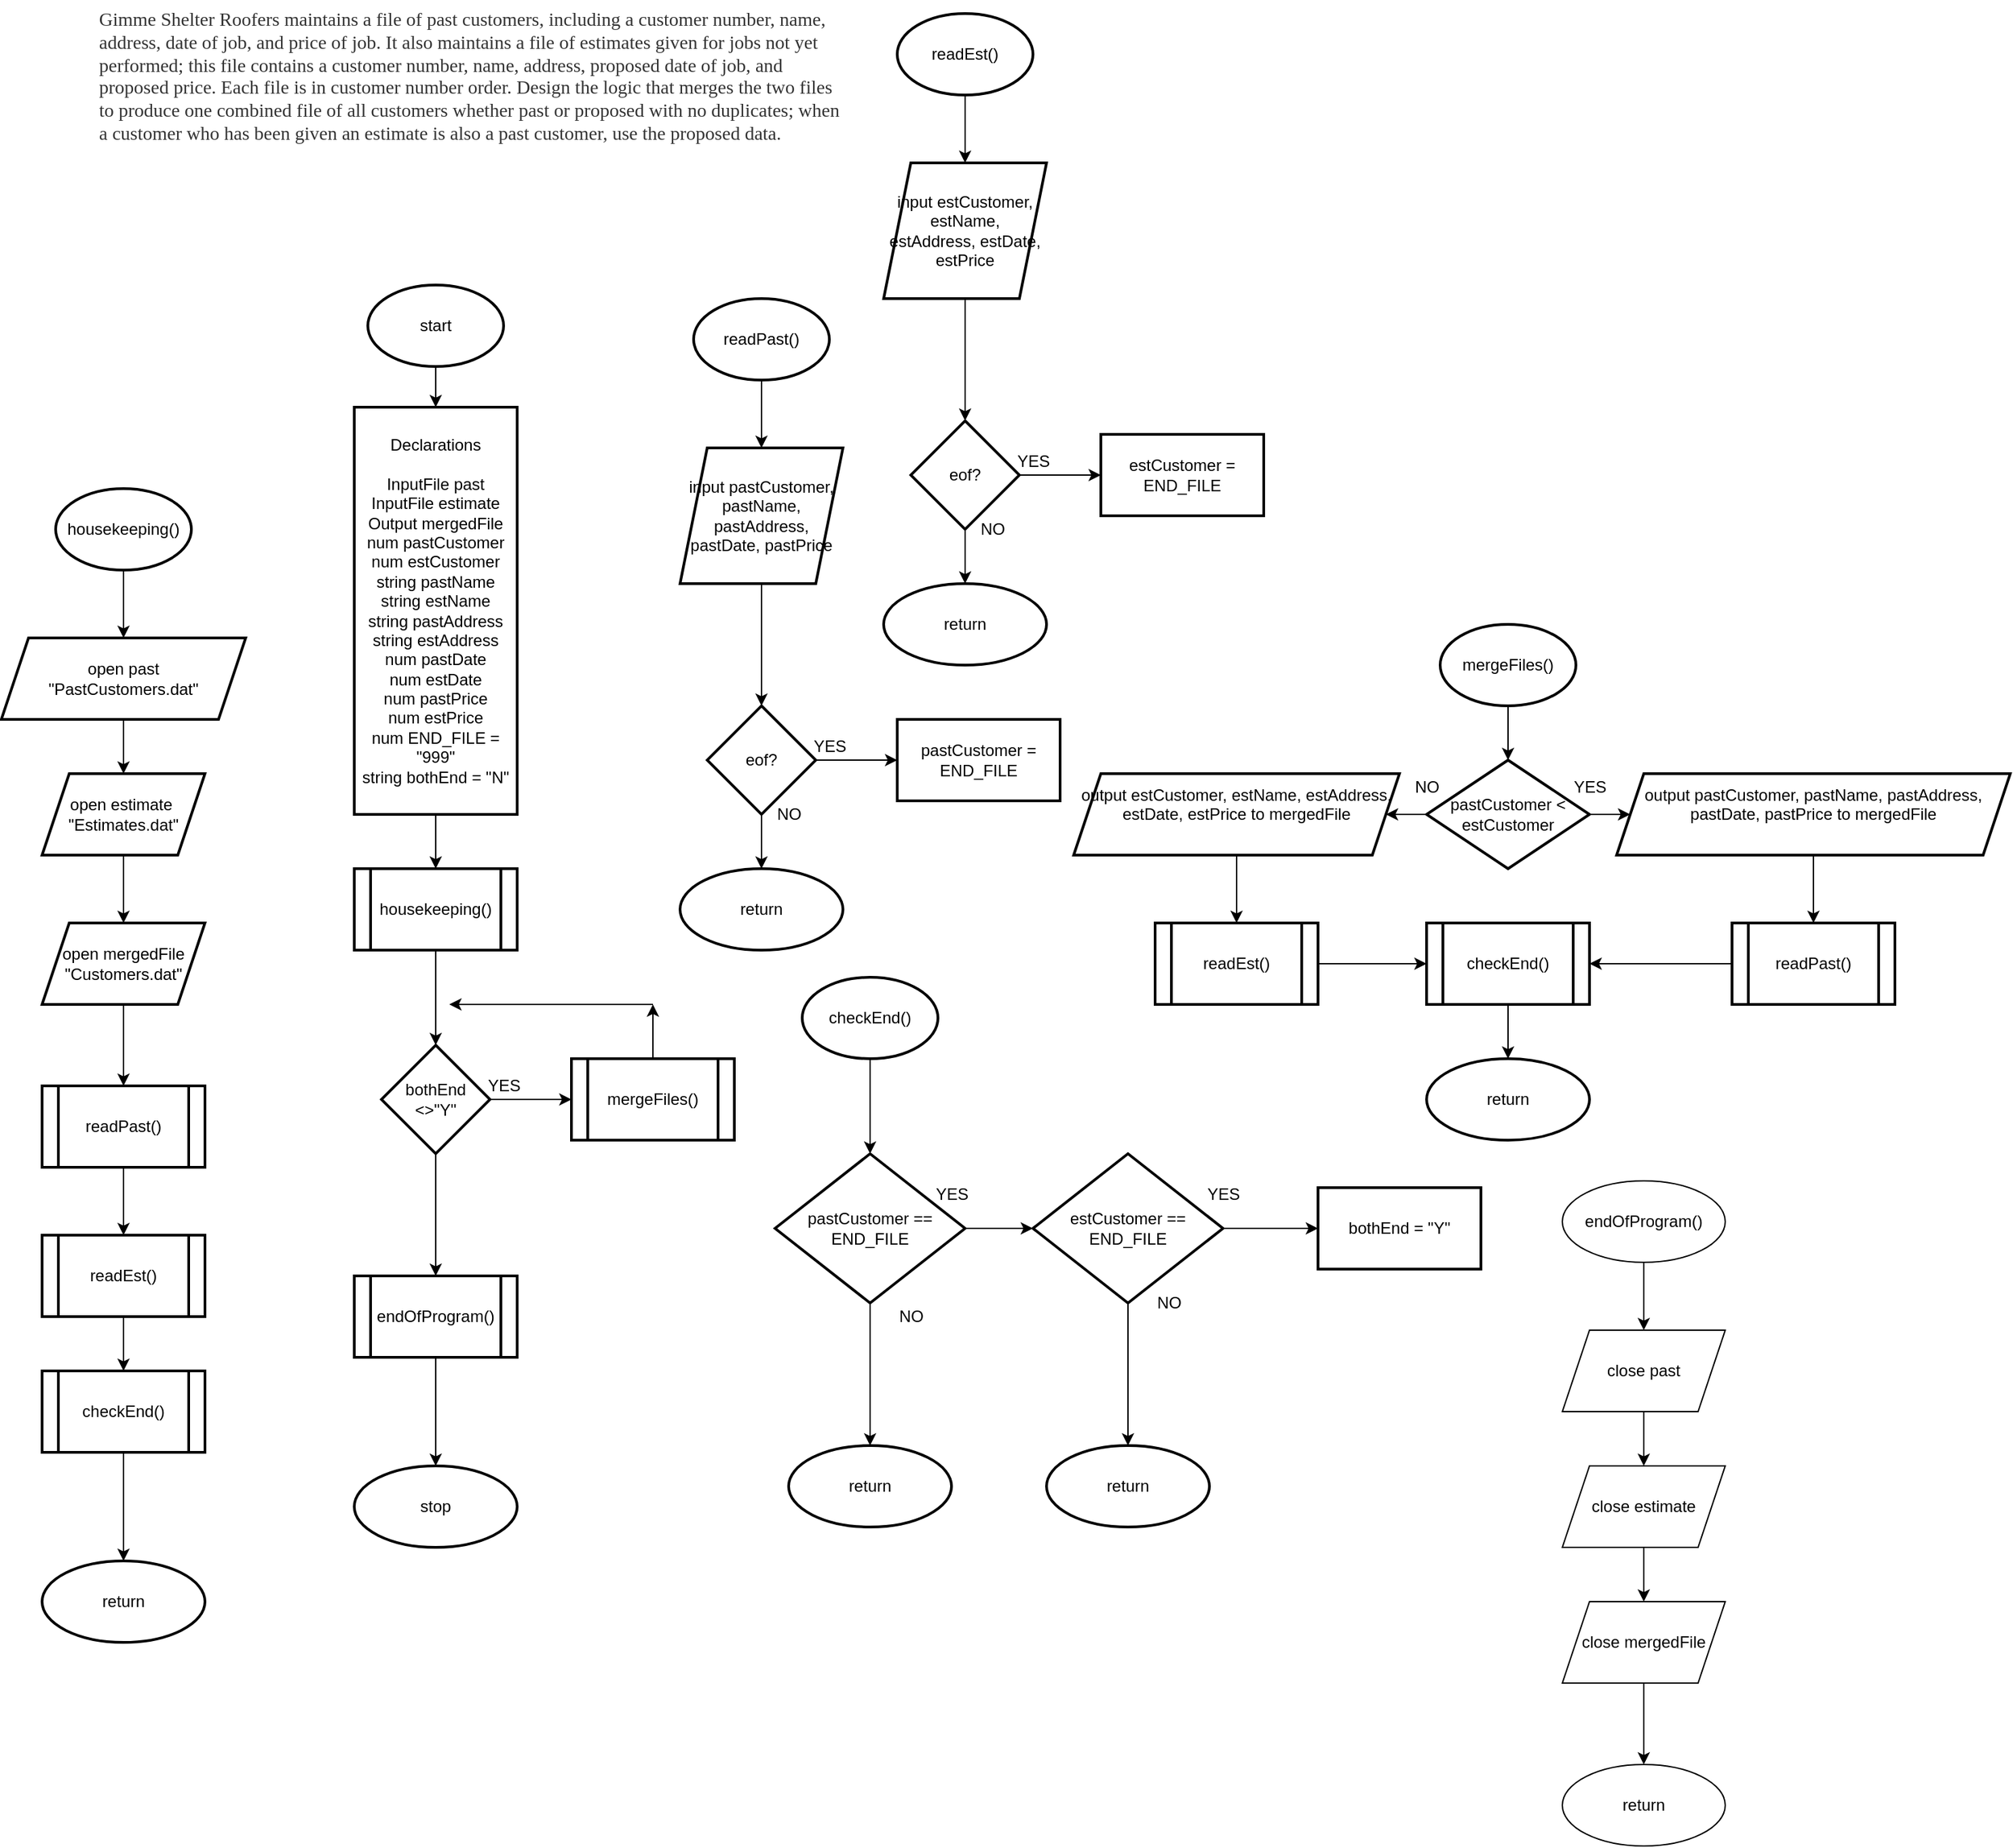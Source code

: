 <mxfile>
    <diagram id="FT4ggTFNguVSd8nJau7A" name="Page-1">
        <mxGraphModel dx="1878" dy="705" grid="1" gridSize="10" guides="1" tooltips="1" connect="1" arrows="1" fold="1" page="1" pageScale="1" pageWidth="850" pageHeight="1100" math="0" shadow="0">
            <root>
                <mxCell id="0"/>
                <mxCell id="1" parent="0"/>
                <mxCell id="2" value="&lt;span style=&quot;color: rgb(51, 51, 51); font-family: georgia, times, &amp;quot;times new roman&amp;quot;, serif; font-size: 14px; font-style: normal; font-weight: 400; letter-spacing: normal; text-indent: 0px; text-transform: none; word-spacing: 0px; background-color: rgb(255, 255, 255); display: inline; float: none;&quot;&gt;Gimme Shelter Roofers maintains a file of past customers, including a customer number, name, address, date of job, and price of job. It also maintains a file of estimates given for jobs not yet performed; this file contains a customer number, name, address, proposed date of job, and proposed price. Each file is in customer number order. Design the logic that merges the two files to produce one combined file of all customers whether past or proposed with no duplicates; when a customer who has been given an estimate is also a past customer, use the proposed data.&lt;/span&gt;" style="text;whiteSpace=wrap;html=1;" vertex="1" parent="1">
                    <mxGeometry x="40" y="20" width="550" height="120" as="geometry"/>
                </mxCell>
                <mxCell id="3" value="" style="edgeStyle=none;html=1;" edge="1" parent="1" source="4" target="6">
                    <mxGeometry relative="1" as="geometry"/>
                </mxCell>
                <mxCell id="4" value="start" style="strokeWidth=2;html=1;shape=mxgraph.flowchart.start_1;whiteSpace=wrap;" vertex="1" parent="1">
                    <mxGeometry x="240" y="230" width="100" height="60" as="geometry"/>
                </mxCell>
                <mxCell id="5" value="" style="edgeStyle=none;html=1;" edge="1" parent="1" source="6" target="8">
                    <mxGeometry relative="1" as="geometry"/>
                </mxCell>
                <mxCell id="6" value="Declarations&lt;br&gt;&lt;br&gt;InputFile past&lt;br&gt;InputFile estimate&lt;br&gt;Output mergedFile&lt;br&gt;num pastCustomer&lt;br&gt;num estCustomer&lt;br&gt;string pastName&lt;br&gt;string estName&lt;br&gt;string pastAddress&lt;br&gt;string estAddress&lt;br&gt;num pastDate&lt;br&gt;num estDate&lt;br&gt;num pastPrice&lt;br&gt;num estPrice&lt;br&gt;num END_FILE = &quot;999&quot;&lt;br&gt;string bothEnd = &quot;N&quot;" style="whiteSpace=wrap;html=1;strokeWidth=2;" vertex="1" parent="1">
                    <mxGeometry x="230" y="320" width="120" height="300" as="geometry"/>
                </mxCell>
                <mxCell id="7" value="" style="edgeStyle=none;html=1;" edge="1" parent="1" source="8" target="11">
                    <mxGeometry relative="1" as="geometry"/>
                </mxCell>
                <mxCell id="8" value="housekeeping()" style="shape=process;whiteSpace=wrap;html=1;backgroundOutline=1;strokeWidth=2;" vertex="1" parent="1">
                    <mxGeometry x="230" y="660" width="120" height="60" as="geometry"/>
                </mxCell>
                <mxCell id="9" value="" style="edgeStyle=none;html=1;" edge="1" parent="1" source="11" target="13">
                    <mxGeometry relative="1" as="geometry"/>
                </mxCell>
                <mxCell id="10" value="" style="edgeStyle=none;html=1;" edge="1" parent="1" source="11" target="17">
                    <mxGeometry relative="1" as="geometry"/>
                </mxCell>
                <mxCell id="11" value="bothEnd &amp;lt;&amp;gt;&quot;Y&quot;" style="rhombus;whiteSpace=wrap;html=1;strokeWidth=2;" vertex="1" parent="1">
                    <mxGeometry x="250" y="790" width="80" height="80" as="geometry"/>
                </mxCell>
                <mxCell id="12" style="edgeStyle=none;html=1;exitX=0.5;exitY=0;exitDx=0;exitDy=0;" edge="1" parent="1" source="13">
                    <mxGeometry relative="1" as="geometry">
                        <mxPoint x="450" y="760" as="targetPoint"/>
                    </mxGeometry>
                </mxCell>
                <mxCell id="13" value="mergeFiles()" style="shape=process;whiteSpace=wrap;html=1;backgroundOutline=1;strokeWidth=2;" vertex="1" parent="1">
                    <mxGeometry x="390" y="800" width="120" height="60" as="geometry"/>
                </mxCell>
                <mxCell id="14" value="" style="endArrow=classic;html=1;" edge="1" parent="1">
                    <mxGeometry width="50" height="50" relative="1" as="geometry">
                        <mxPoint x="450" y="760" as="sourcePoint"/>
                        <mxPoint x="300" y="760" as="targetPoint"/>
                    </mxGeometry>
                </mxCell>
                <mxCell id="15" value="YES" style="text;html=1;align=center;verticalAlign=middle;resizable=0;points=[];autosize=1;strokeColor=none;fillColor=none;" vertex="1" parent="1">
                    <mxGeometry x="320" y="810" width="40" height="20" as="geometry"/>
                </mxCell>
                <mxCell id="16" value="" style="edgeStyle=none;html=1;" edge="1" parent="1" source="17" target="18">
                    <mxGeometry relative="1" as="geometry"/>
                </mxCell>
                <mxCell id="17" value="endOfProgram()" style="shape=process;whiteSpace=wrap;html=1;backgroundOutline=1;strokeWidth=2;" vertex="1" parent="1">
                    <mxGeometry x="230" y="960" width="120" height="60" as="geometry"/>
                </mxCell>
                <mxCell id="18" value="stop" style="ellipse;whiteSpace=wrap;html=1;strokeWidth=2;" vertex="1" parent="1">
                    <mxGeometry x="230" y="1100" width="120" height="60" as="geometry"/>
                </mxCell>
                <mxCell id="19" value="" style="edgeStyle=none;html=1;" edge="1" parent="1" source="20">
                    <mxGeometry relative="1" as="geometry">
                        <mxPoint x="60" y="490" as="targetPoint"/>
                    </mxGeometry>
                </mxCell>
                <mxCell id="20" value="housekeeping()" style="strokeWidth=2;html=1;shape=mxgraph.flowchart.start_1;whiteSpace=wrap;" vertex="1" parent="1">
                    <mxGeometry x="10" y="380" width="100" height="60" as="geometry"/>
                </mxCell>
                <mxCell id="21" value="" style="edgeStyle=none;html=1;" edge="1" parent="1" target="23">
                    <mxGeometry relative="1" as="geometry">
                        <mxPoint x="60" y="550" as="sourcePoint"/>
                    </mxGeometry>
                </mxCell>
                <mxCell id="22" value="" style="edgeStyle=none;html=1;" edge="1" parent="1" source="23" target="25">
                    <mxGeometry relative="1" as="geometry"/>
                </mxCell>
                <mxCell id="23" value="open estimate&amp;nbsp;&lt;br&gt;&quot;Estimates.dat&quot;" style="shape=parallelogram;perimeter=parallelogramPerimeter;whiteSpace=wrap;html=1;fixedSize=1;strokeWidth=2;" vertex="1" parent="1">
                    <mxGeometry y="590" width="120" height="60" as="geometry"/>
                </mxCell>
                <mxCell id="24" value="" style="edgeStyle=none;html=1;" edge="1" parent="1" source="25" target="27">
                    <mxGeometry relative="1" as="geometry"/>
                </mxCell>
                <mxCell id="25" value="open mergedFile&lt;br&gt;&quot;Customers.dat&quot;" style="shape=parallelogram;perimeter=parallelogramPerimeter;whiteSpace=wrap;html=1;fixedSize=1;strokeWidth=2;" vertex="1" parent="1">
                    <mxGeometry y="700" width="120" height="60" as="geometry"/>
                </mxCell>
                <mxCell id="26" value="" style="edgeStyle=none;html=1;" edge="1" parent="1" source="27" target="29">
                    <mxGeometry relative="1" as="geometry"/>
                </mxCell>
                <mxCell id="27" value="readPast()" style="shape=process;whiteSpace=wrap;html=1;backgroundOutline=1;strokeWidth=2;" vertex="1" parent="1">
                    <mxGeometry y="820" width="120" height="60" as="geometry"/>
                </mxCell>
                <mxCell id="28" value="" style="edgeStyle=none;html=1;" edge="1" parent="1" source="29" target="31">
                    <mxGeometry relative="1" as="geometry"/>
                </mxCell>
                <mxCell id="29" value="readEst()" style="shape=process;whiteSpace=wrap;html=1;backgroundOutline=1;strokeWidth=2;" vertex="1" parent="1">
                    <mxGeometry y="930" width="120" height="60" as="geometry"/>
                </mxCell>
                <mxCell id="30" value="" style="edgeStyle=none;html=1;" edge="1" parent="1" source="31" target="32">
                    <mxGeometry relative="1" as="geometry"/>
                </mxCell>
                <mxCell id="31" value="checkEnd()" style="shape=process;whiteSpace=wrap;html=1;backgroundOutline=1;strokeWidth=2;" vertex="1" parent="1">
                    <mxGeometry y="1030" width="120" height="60" as="geometry"/>
                </mxCell>
                <mxCell id="32" value="return" style="ellipse;whiteSpace=wrap;html=1;strokeWidth=2;" vertex="1" parent="1">
                    <mxGeometry y="1170" width="120" height="60" as="geometry"/>
                </mxCell>
                <mxCell id="33" value="" style="edgeStyle=none;html=1;" edge="1" parent="1" source="34" target="36">
                    <mxGeometry relative="1" as="geometry"/>
                </mxCell>
                <mxCell id="34" value="readPast()" style="strokeWidth=2;html=1;shape=mxgraph.flowchart.start_1;whiteSpace=wrap;" vertex="1" parent="1">
                    <mxGeometry x="480" y="240" width="100" height="60" as="geometry"/>
                </mxCell>
                <mxCell id="35" value="" style="edgeStyle=none;html=1;" edge="1" parent="1" source="36" target="39">
                    <mxGeometry relative="1" as="geometry"/>
                </mxCell>
                <mxCell id="36" value="input pastCustomer, pastName, pastAddress, pastDate, pastPrice" style="shape=parallelogram;perimeter=parallelogramPerimeter;whiteSpace=wrap;html=1;fixedSize=1;strokeWidth=2;" vertex="1" parent="1">
                    <mxGeometry x="470" y="350" width="120" height="100" as="geometry"/>
                </mxCell>
                <mxCell id="37" value="" style="edgeStyle=none;html=1;" edge="1" parent="1" source="39" target="40">
                    <mxGeometry relative="1" as="geometry"/>
                </mxCell>
                <mxCell id="38" value="" style="edgeStyle=none;html=1;" edge="1" parent="1" source="39" target="42">
                    <mxGeometry relative="1" as="geometry"/>
                </mxCell>
                <mxCell id="39" value="eof?" style="rhombus;whiteSpace=wrap;html=1;strokeWidth=2;" vertex="1" parent="1">
                    <mxGeometry x="490" y="540" width="80" height="80" as="geometry"/>
                </mxCell>
                <mxCell id="40" value="pastCustomer = END_FILE" style="whiteSpace=wrap;html=1;strokeWidth=2;" vertex="1" parent="1">
                    <mxGeometry x="630" y="550" width="120" height="60" as="geometry"/>
                </mxCell>
                <mxCell id="41" value="YES" style="text;html=1;align=center;verticalAlign=middle;resizable=0;points=[];autosize=1;strokeColor=none;fillColor=none;" vertex="1" parent="1">
                    <mxGeometry x="560" y="560" width="40" height="20" as="geometry"/>
                </mxCell>
                <mxCell id="42" value="return" style="ellipse;whiteSpace=wrap;html=1;strokeWidth=2;" vertex="1" parent="1">
                    <mxGeometry x="470" y="660" width="120" height="60" as="geometry"/>
                </mxCell>
                <mxCell id="43" value="NO" style="text;html=1;align=center;verticalAlign=middle;resizable=0;points=[];autosize=1;strokeColor=none;fillColor=none;" vertex="1" parent="1">
                    <mxGeometry x="535" y="610" width="30" height="20" as="geometry"/>
                </mxCell>
                <mxCell id="44" value="" style="edgeStyle=none;html=1;" edge="1" parent="1" source="45" target="47">
                    <mxGeometry relative="1" as="geometry"/>
                </mxCell>
                <mxCell id="45" value="readEst()" style="strokeWidth=2;html=1;shape=mxgraph.flowchart.start_1;whiteSpace=wrap;" vertex="1" parent="1">
                    <mxGeometry x="630" y="30" width="100" height="60" as="geometry"/>
                </mxCell>
                <mxCell id="46" value="" style="edgeStyle=none;html=1;" edge="1" parent="1" source="47" target="50">
                    <mxGeometry relative="1" as="geometry"/>
                </mxCell>
                <mxCell id="47" value="input estCustomer, estName, estAddress, estDate, estPrice" style="shape=parallelogram;perimeter=parallelogramPerimeter;whiteSpace=wrap;html=1;fixedSize=1;strokeWidth=2;" vertex="1" parent="1">
                    <mxGeometry x="620" y="140" width="120" height="100" as="geometry"/>
                </mxCell>
                <mxCell id="48" value="" style="edgeStyle=none;html=1;" edge="1" parent="1" source="50" target="51">
                    <mxGeometry relative="1" as="geometry"/>
                </mxCell>
                <mxCell id="49" value="" style="edgeStyle=none;html=1;" edge="1" parent="1" source="50" target="53">
                    <mxGeometry relative="1" as="geometry"/>
                </mxCell>
                <mxCell id="50" value="eof?" style="rhombus;whiteSpace=wrap;html=1;strokeWidth=2;" vertex="1" parent="1">
                    <mxGeometry x="640" y="330" width="80" height="80" as="geometry"/>
                </mxCell>
                <mxCell id="51" value="estCustomer = END_FILE" style="whiteSpace=wrap;html=1;strokeWidth=2;" vertex="1" parent="1">
                    <mxGeometry x="780" y="340" width="120" height="60" as="geometry"/>
                </mxCell>
                <mxCell id="52" value="YES" style="text;html=1;align=center;verticalAlign=middle;resizable=0;points=[];autosize=1;strokeColor=none;fillColor=none;" vertex="1" parent="1">
                    <mxGeometry x="710" y="350" width="40" height="20" as="geometry"/>
                </mxCell>
                <mxCell id="53" value="return" style="ellipse;whiteSpace=wrap;html=1;strokeWidth=2;" vertex="1" parent="1">
                    <mxGeometry x="620" y="450" width="120" height="60" as="geometry"/>
                </mxCell>
                <mxCell id="54" value="NO" style="text;html=1;align=center;verticalAlign=middle;resizable=0;points=[];autosize=1;strokeColor=none;fillColor=none;" vertex="1" parent="1">
                    <mxGeometry x="685" y="400" width="30" height="20" as="geometry"/>
                </mxCell>
                <mxCell id="55" value="" style="edgeStyle=none;html=1;" edge="1" parent="1" source="56" target="59">
                    <mxGeometry relative="1" as="geometry"/>
                </mxCell>
                <mxCell id="56" value="checkEnd()" style="strokeWidth=2;html=1;shape=mxgraph.flowchart.start_1;whiteSpace=wrap;" vertex="1" parent="1">
                    <mxGeometry x="560" y="740" width="100" height="60" as="geometry"/>
                </mxCell>
                <mxCell id="57" value="" style="edgeStyle=none;html=1;" edge="1" parent="1" source="59" target="62">
                    <mxGeometry relative="1" as="geometry"/>
                </mxCell>
                <mxCell id="58" value="" style="edgeStyle=none;html=1;" edge="1" parent="1" source="59" target="66">
                    <mxGeometry relative="1" as="geometry"/>
                </mxCell>
                <mxCell id="59" value="pastCustomer == END_FILE" style="rhombus;whiteSpace=wrap;html=1;strokeWidth=2;" vertex="1" parent="1">
                    <mxGeometry x="540" y="870" width="140" height="110" as="geometry"/>
                </mxCell>
                <mxCell id="60" value="" style="edgeStyle=none;html=1;" edge="1" parent="1" source="62" target="64">
                    <mxGeometry relative="1" as="geometry"/>
                </mxCell>
                <mxCell id="61" value="" style="edgeStyle=none;html=1;" edge="1" parent="1" source="62" target="67">
                    <mxGeometry relative="1" as="geometry"/>
                </mxCell>
                <mxCell id="62" value="estCustomer == END_FILE" style="rhombus;whiteSpace=wrap;html=1;strokeWidth=2;" vertex="1" parent="1">
                    <mxGeometry x="730" y="870" width="140" height="110" as="geometry"/>
                </mxCell>
                <mxCell id="63" value="YES" style="text;html=1;align=center;verticalAlign=middle;resizable=0;points=[];autosize=1;strokeColor=none;fillColor=none;" vertex="1" parent="1">
                    <mxGeometry x="650" y="890" width="40" height="20" as="geometry"/>
                </mxCell>
                <mxCell id="64" value="bothEnd = &quot;Y&quot;" style="whiteSpace=wrap;html=1;strokeWidth=2;" vertex="1" parent="1">
                    <mxGeometry x="940" y="895" width="120" height="60" as="geometry"/>
                </mxCell>
                <mxCell id="65" value="YES" style="text;html=1;align=center;verticalAlign=middle;resizable=0;points=[];autosize=1;strokeColor=none;fillColor=none;" vertex="1" parent="1">
                    <mxGeometry x="850" y="890" width="40" height="20" as="geometry"/>
                </mxCell>
                <mxCell id="66" value="return" style="ellipse;whiteSpace=wrap;html=1;strokeWidth=2;" vertex="1" parent="1">
                    <mxGeometry x="550" y="1085" width="120" height="60" as="geometry"/>
                </mxCell>
                <mxCell id="67" value="return" style="ellipse;whiteSpace=wrap;html=1;strokeWidth=2;" vertex="1" parent="1">
                    <mxGeometry x="740" y="1085" width="120" height="60" as="geometry"/>
                </mxCell>
                <mxCell id="68" value="NO" style="text;html=1;align=center;verticalAlign=middle;resizable=0;points=[];autosize=1;strokeColor=none;fillColor=none;" vertex="1" parent="1">
                    <mxGeometry x="625" y="980" width="30" height="20" as="geometry"/>
                </mxCell>
                <mxCell id="69" value="NO" style="text;html=1;align=center;verticalAlign=middle;resizable=0;points=[];autosize=1;strokeColor=none;fillColor=none;" vertex="1" parent="1">
                    <mxGeometry x="815" y="970" width="30" height="20" as="geometry"/>
                </mxCell>
                <mxCell id="71" value="mergeFiles()" style="strokeWidth=2;html=1;shape=mxgraph.flowchart.start_1;whiteSpace=wrap;" vertex="1" parent="1">
                    <mxGeometry x="1030" y="480" width="100" height="60" as="geometry"/>
                </mxCell>
                <mxCell id="72" value="" style="edgeStyle=none;html=1;" edge="1" parent="1" source="74" target="76">
                    <mxGeometry relative="1" as="geometry"/>
                </mxCell>
                <mxCell id="73" value="" style="edgeStyle=none;html=1;" edge="1" parent="1" source="74" target="78">
                    <mxGeometry relative="1" as="geometry"/>
                </mxCell>
                <mxCell id="74" value="pastCustomer &amp;lt; estCustomer" style="rhombus;whiteSpace=wrap;html=1;strokeWidth=2;" vertex="1" parent="1">
                    <mxGeometry x="1020" y="580" width="120" height="80" as="geometry"/>
                </mxCell>
                <mxCell id="75" value="" style="edgeStyle=none;html=1;" edge="1" parent="1" source="76" target="84">
                    <mxGeometry relative="1" as="geometry"/>
                </mxCell>
                <mxCell id="76" value="&lt;span&gt;output estCustomer, estName, estAddress, estDate, estPrice to mergedFile&lt;/span&gt;&lt;br&gt;&lt;span&gt;&amp;nbsp;&lt;/span&gt;" style="shape=parallelogram;perimeter=parallelogramPerimeter;whiteSpace=wrap;html=1;fixedSize=1;strokeWidth=2;" vertex="1" parent="1">
                    <mxGeometry x="760" y="590" width="240" height="60" as="geometry"/>
                </mxCell>
                <mxCell id="77" value="" style="edgeStyle=none;html=1;" edge="1" parent="1" source="78" target="80">
                    <mxGeometry relative="1" as="geometry"/>
                </mxCell>
                <mxCell id="78" value="output pastCustomer, pastName, pastAddress, pastDate, pastPrice to mergedFile&lt;br&gt;&amp;nbsp;" style="shape=parallelogram;perimeter=parallelogramPerimeter;whiteSpace=wrap;html=1;fixedSize=1;strokeWidth=2;" vertex="1" parent="1">
                    <mxGeometry x="1160" y="590" width="290" height="60" as="geometry"/>
                </mxCell>
                <mxCell id="79" value="" style="edgeStyle=none;html=1;" edge="1" parent="1" source="80" target="86">
                    <mxGeometry relative="1" as="geometry"/>
                </mxCell>
                <mxCell id="80" value="readPast()" style="shape=process;whiteSpace=wrap;html=1;backgroundOutline=1;strokeWidth=2;" vertex="1" parent="1">
                    <mxGeometry x="1245" y="700" width="120" height="60" as="geometry"/>
                </mxCell>
                <mxCell id="81" value="YES" style="text;html=1;align=center;verticalAlign=middle;resizable=0;points=[];autosize=1;strokeColor=none;fillColor=none;" vertex="1" parent="1">
                    <mxGeometry x="1120" y="590" width="40" height="20" as="geometry"/>
                </mxCell>
                <mxCell id="82" value="NO" style="text;html=1;align=center;verticalAlign=middle;resizable=0;points=[];autosize=1;strokeColor=none;fillColor=none;" vertex="1" parent="1">
                    <mxGeometry x="1005" y="590" width="30" height="20" as="geometry"/>
                </mxCell>
                <mxCell id="83" value="" style="edgeStyle=none;html=1;" edge="1" parent="1" source="84" target="86">
                    <mxGeometry relative="1" as="geometry"/>
                </mxCell>
                <mxCell id="84" value="readEst()" style="shape=process;whiteSpace=wrap;html=1;backgroundOutline=1;strokeWidth=2;" vertex="1" parent="1">
                    <mxGeometry x="820" y="700" width="120" height="60" as="geometry"/>
                </mxCell>
                <mxCell id="85" value="" style="edgeStyle=none;html=1;" edge="1" parent="1" source="86" target="87">
                    <mxGeometry relative="1" as="geometry"/>
                </mxCell>
                <mxCell id="86" value="checkEnd()" style="shape=process;whiteSpace=wrap;html=1;backgroundOutline=1;strokeWidth=2;" vertex="1" parent="1">
                    <mxGeometry x="1020" y="700" width="120" height="60" as="geometry"/>
                </mxCell>
                <mxCell id="87" value="return" style="ellipse;whiteSpace=wrap;html=1;strokeWidth=2;" vertex="1" parent="1">
                    <mxGeometry x="1020" y="800" width="120" height="60" as="geometry"/>
                </mxCell>
                <mxCell id="88" value="" style="edgeStyle=none;html=1;" edge="1" parent="1" source="89" target="91">
                    <mxGeometry relative="1" as="geometry"/>
                </mxCell>
                <mxCell id="89" value="endOfProgram()" style="ellipse;whiteSpace=wrap;html=1;" vertex="1" parent="1">
                    <mxGeometry x="1120" y="890" width="120" height="60" as="geometry"/>
                </mxCell>
                <mxCell id="90" value="" style="edgeStyle=none;html=1;" edge="1" parent="1" source="91" target="93">
                    <mxGeometry relative="1" as="geometry"/>
                </mxCell>
                <mxCell id="91" value="close past" style="shape=parallelogram;perimeter=parallelogramPerimeter;whiteSpace=wrap;html=1;fixedSize=1;" vertex="1" parent="1">
                    <mxGeometry x="1120" y="1000" width="120" height="60" as="geometry"/>
                </mxCell>
                <mxCell id="92" value="" style="edgeStyle=none;html=1;" edge="1" parent="1" source="93" target="95">
                    <mxGeometry relative="1" as="geometry"/>
                </mxCell>
                <mxCell id="93" value="close estimate" style="shape=parallelogram;perimeter=parallelogramPerimeter;whiteSpace=wrap;html=1;fixedSize=1;" vertex="1" parent="1">
                    <mxGeometry x="1120" y="1100" width="120" height="60" as="geometry"/>
                </mxCell>
                <mxCell id="94" value="" style="edgeStyle=none;html=1;" edge="1" parent="1" source="95" target="96">
                    <mxGeometry relative="1" as="geometry"/>
                </mxCell>
                <mxCell id="95" value="close mergedFile" style="shape=parallelogram;perimeter=parallelogramPerimeter;whiteSpace=wrap;html=1;fixedSize=1;" vertex="1" parent="1">
                    <mxGeometry x="1120" y="1200" width="120" height="60" as="geometry"/>
                </mxCell>
                <mxCell id="96" value="return" style="ellipse;whiteSpace=wrap;html=1;" vertex="1" parent="1">
                    <mxGeometry x="1120" y="1320" width="120" height="60" as="geometry"/>
                </mxCell>
                <mxCell id="97" value="open past&lt;br&gt;&quot;PastCustomers.dat&quot;" style="shape=parallelogram;perimeter=parallelogramPerimeter;whiteSpace=wrap;html=1;fixedSize=1;strokeWidth=2;" vertex="1" parent="1">
                    <mxGeometry x="-30" y="490" width="180" height="60" as="geometry"/>
                </mxCell>
                <mxCell id="100" value="" style="edgeStyle=none;html=1;" edge="1" parent="1" target="74">
                    <mxGeometry relative="1" as="geometry">
                        <mxPoint x="1080" y="540" as="sourcePoint"/>
                    </mxGeometry>
                </mxCell>
            </root>
        </mxGraphModel>
    </diagram>
</mxfile>